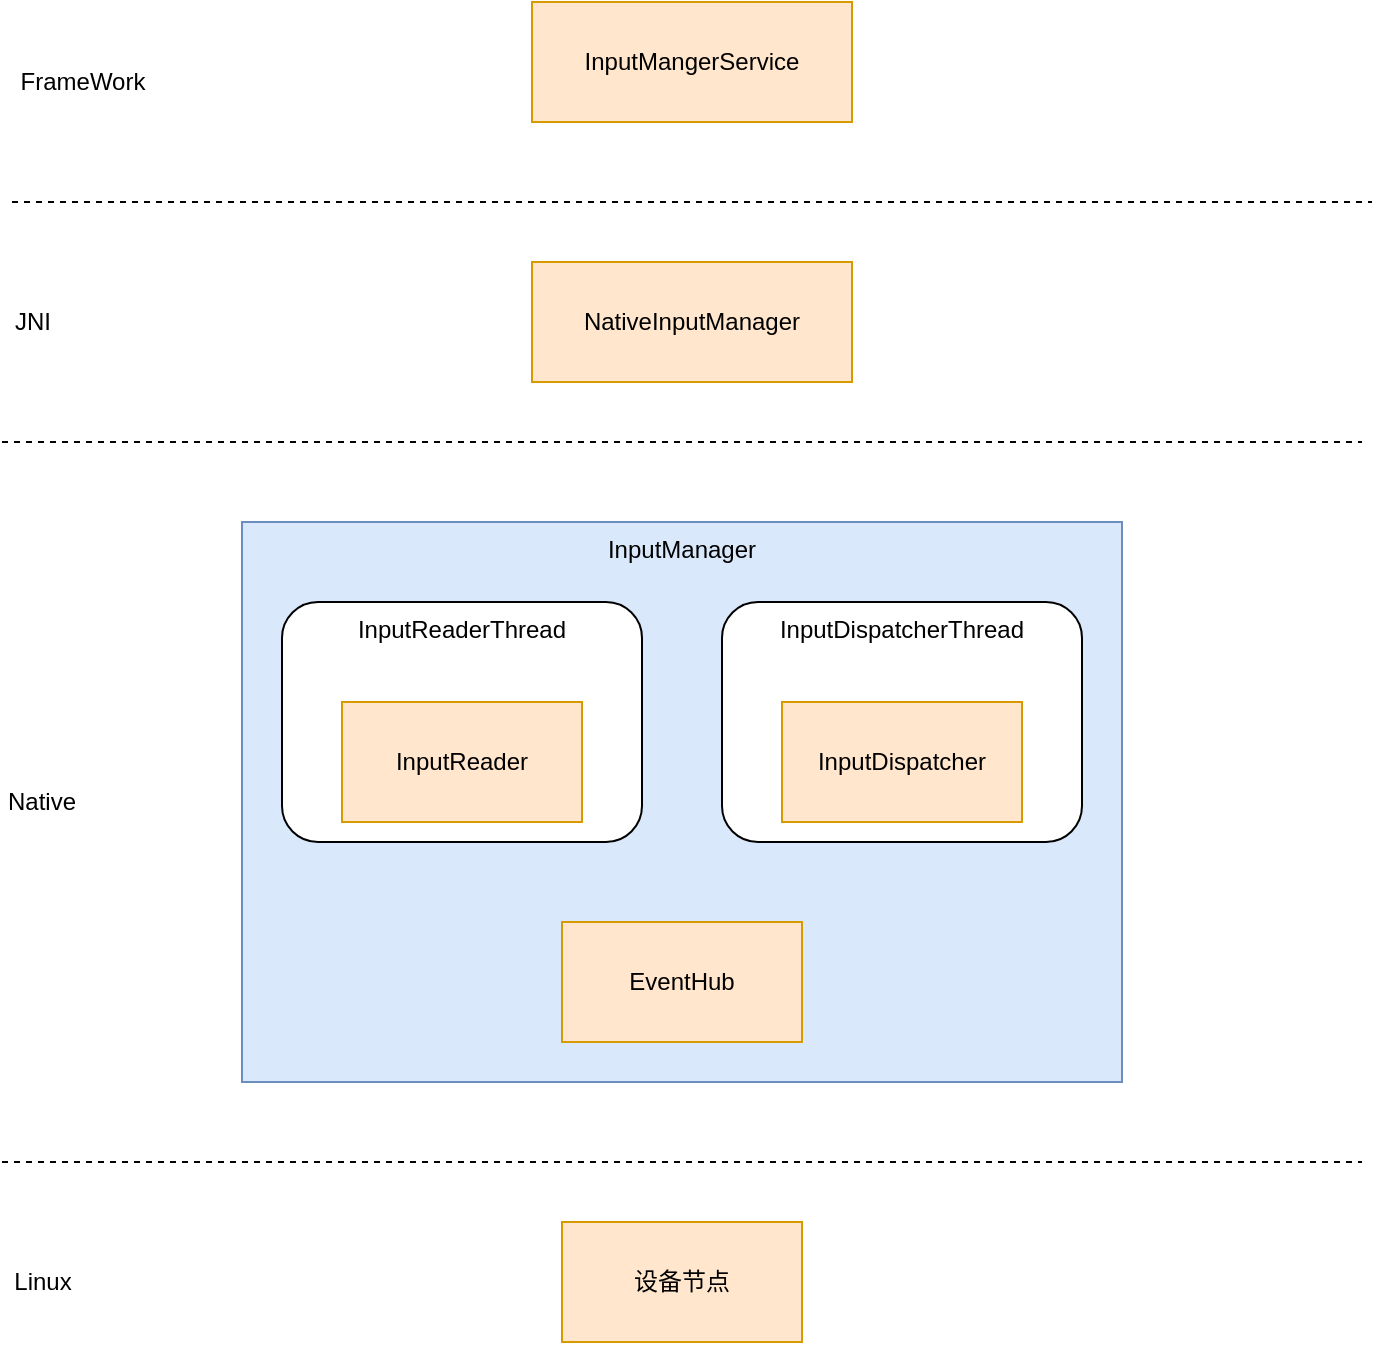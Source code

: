 <mxfile version="14.9.6" type="github">
  <diagram id="_CGR1CGoYscOPz65IFlm" name="Page-1">
    <mxGraphModel dx="1346" dy="1027" grid="1" gridSize="10" guides="1" tooltips="1" connect="1" arrows="1" fold="1" page="1" pageScale="1" pageWidth="850" pageHeight="1100" background="none" math="0" shadow="0">
      <root>
        <mxCell id="0" />
        <mxCell id="1" parent="0" />
        <mxCell id="EuoBLm0oWA8WIuGsaPAw-5" value="&lt;div style=&quot;&quot;&gt;&lt;span&gt;InputManager&lt;/span&gt;&lt;/div&gt;" style="rounded=0;whiteSpace=wrap;html=1;align=center;labelPosition=center;verticalLabelPosition=middle;verticalAlign=top;fillColor=#dae8fc;strokeColor=#6c8ebf;" parent="1" vertex="1">
          <mxGeometry x="200" y="480" width="440" height="280" as="geometry" />
        </mxCell>
        <mxCell id="EuoBLm0oWA8WIuGsaPAw-6" value="InputReaderThread" style="rounded=1;whiteSpace=wrap;html=1;verticalAlign=top;" parent="1" vertex="1">
          <mxGeometry x="220" y="520" width="180" height="120" as="geometry" />
        </mxCell>
        <mxCell id="EuoBLm0oWA8WIuGsaPAw-7" value="InputDispatcherThread" style="rounded=1;whiteSpace=wrap;html=1;verticalAlign=top;" parent="1" vertex="1">
          <mxGeometry x="440" y="520" width="180" height="120" as="geometry" />
        </mxCell>
        <mxCell id="EuoBLm0oWA8WIuGsaPAw-8" value="EventHub" style="rounded=0;whiteSpace=wrap;html=1;fillColor=#ffe6cc;strokeColor=#d79b00;" parent="1" vertex="1">
          <mxGeometry x="360" y="680" width="120" height="60" as="geometry" />
        </mxCell>
        <mxCell id="EuoBLm0oWA8WIuGsaPAw-9" value="InputReader" style="rounded=0;whiteSpace=wrap;html=1;fillColor=#ffe6cc;strokeColor=#d79b00;" parent="1" vertex="1">
          <mxGeometry x="250" y="570" width="120" height="60" as="geometry" />
        </mxCell>
        <mxCell id="EuoBLm0oWA8WIuGsaPAw-10" value="InputDispatcher" style="rounded=0;whiteSpace=wrap;html=1;fillColor=#ffe6cc;strokeColor=#d79b00;" parent="1" vertex="1">
          <mxGeometry x="470" y="570" width="120" height="60" as="geometry" />
        </mxCell>
        <mxCell id="EuoBLm0oWA8WIuGsaPAw-12" value="" style="endArrow=none;dashed=1;html=1;" parent="1" edge="1">
          <mxGeometry width="50" height="50" relative="1" as="geometry">
            <mxPoint x="80" y="440" as="sourcePoint" />
            <mxPoint x="760" y="440" as="targetPoint" />
          </mxGeometry>
        </mxCell>
        <mxCell id="EuoBLm0oWA8WIuGsaPAw-13" value="Native" style="text;html=1;strokeColor=none;fillColor=none;align=center;verticalAlign=middle;whiteSpace=wrap;rounded=0;" parent="1" vertex="1">
          <mxGeometry x="80" y="610" width="40" height="20" as="geometry" />
        </mxCell>
        <mxCell id="EuoBLm0oWA8WIuGsaPAw-14" value="" style="endArrow=none;dashed=1;html=1;" parent="1" edge="1">
          <mxGeometry width="50" height="50" relative="1" as="geometry">
            <mxPoint x="80" y="800" as="sourcePoint" />
            <mxPoint x="760" y="800" as="targetPoint" />
          </mxGeometry>
        </mxCell>
        <mxCell id="fConSc9U6NI2M6i-qQ_Q-1" value="设备节点" style="rounded=0;whiteSpace=wrap;html=1;labelBackgroundColor=none;align=center;verticalAlign=middle;fillColor=#ffe6cc;strokeColor=#d79b00;" vertex="1" parent="1">
          <mxGeometry x="360" y="830" width="120" height="60" as="geometry" />
        </mxCell>
        <mxCell id="fConSc9U6NI2M6i-qQ_Q-2" value="Linux" style="text;html=1;align=center;verticalAlign=middle;resizable=0;points=[];autosize=1;strokeColor=none;" vertex="1" parent="1">
          <mxGeometry x="80" y="850" width="40" height="20" as="geometry" />
        </mxCell>
        <mxCell id="fConSc9U6NI2M6i-qQ_Q-3" value="NativeInputManager" style="rounded=0;whiteSpace=wrap;html=1;labelBackgroundColor=none;align=center;verticalAlign=middle;fillColor=#ffe6cc;strokeColor=#d79b00;" vertex="1" parent="1">
          <mxGeometry x="345" y="350" width="160" height="60" as="geometry" />
        </mxCell>
        <mxCell id="fConSc9U6NI2M6i-qQ_Q-4" value="InputMangerService" style="rounded=0;whiteSpace=wrap;html=1;labelBackgroundColor=none;align=center;verticalAlign=middle;fillColor=#ffe6cc;strokeColor=#d79b00;" vertex="1" parent="1">
          <mxGeometry x="345" y="220" width="160" height="60" as="geometry" />
        </mxCell>
        <mxCell id="fConSc9U6NI2M6i-qQ_Q-6" value="" style="endArrow=none;dashed=1;html=1;" edge="1" parent="1">
          <mxGeometry width="50" height="50" relative="1" as="geometry">
            <mxPoint x="85" y="320" as="sourcePoint" />
            <mxPoint x="765" y="320" as="targetPoint" />
          </mxGeometry>
        </mxCell>
        <mxCell id="fConSc9U6NI2M6i-qQ_Q-7" value="JNI" style="text;html=1;align=center;verticalAlign=middle;resizable=0;points=[];autosize=1;strokeColor=none;" vertex="1" parent="1">
          <mxGeometry x="80" y="370" width="30" height="20" as="geometry" />
        </mxCell>
        <mxCell id="fConSc9U6NI2M6i-qQ_Q-8" value="FrameWork" style="text;html=1;align=center;verticalAlign=middle;resizable=0;points=[];autosize=1;strokeColor=none;" vertex="1" parent="1">
          <mxGeometry x="80" y="250" width="80" height="20" as="geometry" />
        </mxCell>
      </root>
    </mxGraphModel>
  </diagram>
</mxfile>
